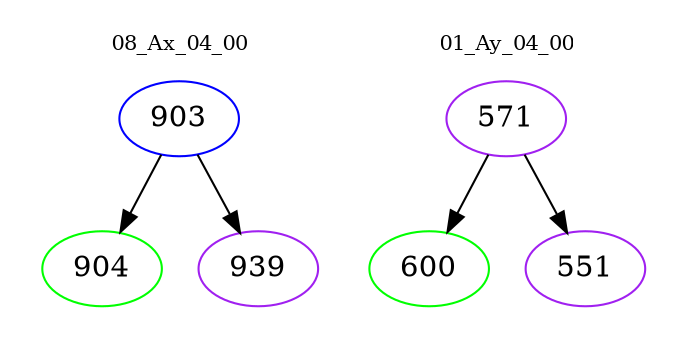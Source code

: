 digraph{
subgraph cluster_0 {
color = white
label = "08_Ax_04_00";
fontsize=10;
T0_903 [label="903", color="blue"]
T0_903 -> T0_904 [color="black"]
T0_904 [label="904", color="green"]
T0_903 -> T0_939 [color="black"]
T0_939 [label="939", color="purple"]
}
subgraph cluster_1 {
color = white
label = "01_Ay_04_00";
fontsize=10;
T1_571 [label="571", color="purple"]
T1_571 -> T1_600 [color="black"]
T1_600 [label="600", color="green"]
T1_571 -> T1_551 [color="black"]
T1_551 [label="551", color="purple"]
}
}
